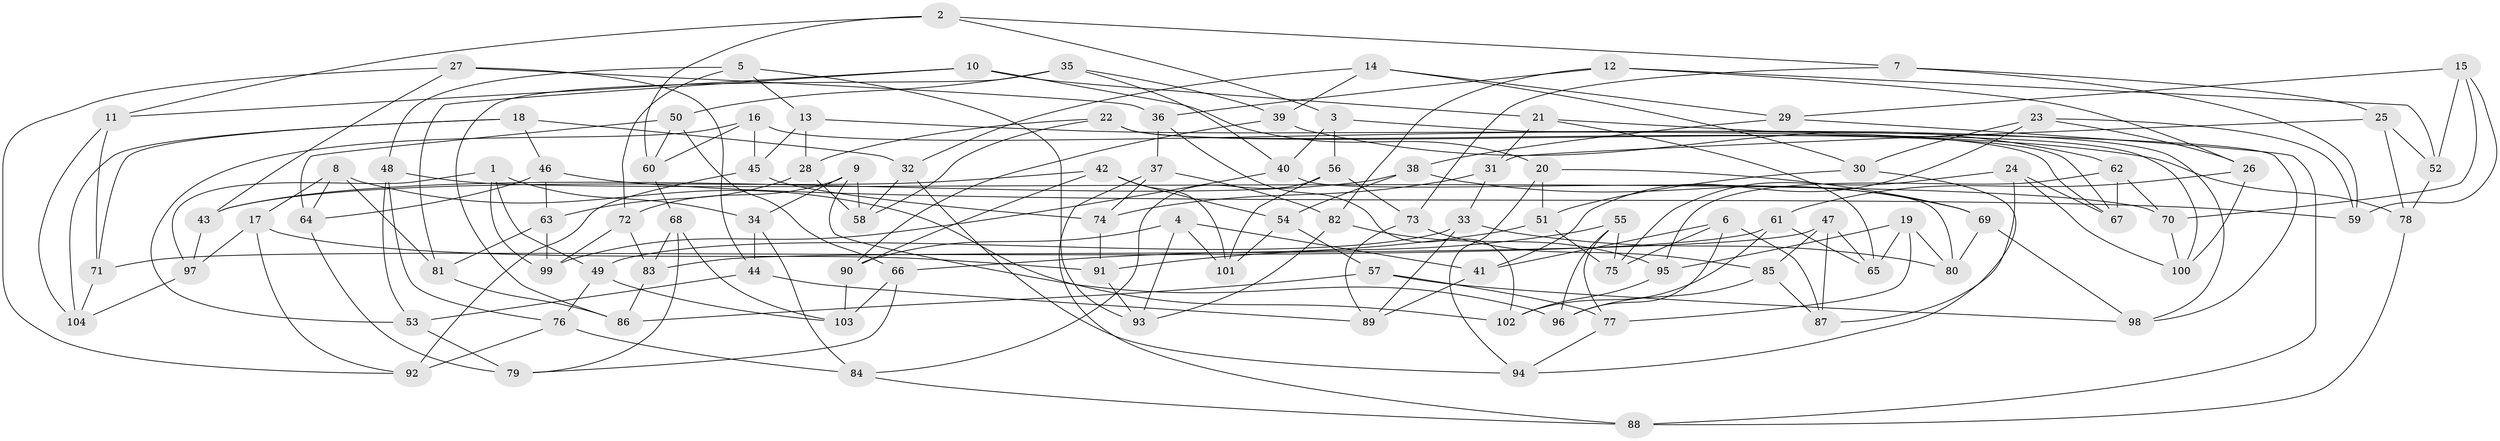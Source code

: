 // Generated by graph-tools (version 1.1) at 2025/26/03/09/25 03:26:57]
// undirected, 104 vertices, 208 edges
graph export_dot {
graph [start="1"]
  node [color=gray90,style=filled];
  1;
  2;
  3;
  4;
  5;
  6;
  7;
  8;
  9;
  10;
  11;
  12;
  13;
  14;
  15;
  16;
  17;
  18;
  19;
  20;
  21;
  22;
  23;
  24;
  25;
  26;
  27;
  28;
  29;
  30;
  31;
  32;
  33;
  34;
  35;
  36;
  37;
  38;
  39;
  40;
  41;
  42;
  43;
  44;
  45;
  46;
  47;
  48;
  49;
  50;
  51;
  52;
  53;
  54;
  55;
  56;
  57;
  58;
  59;
  60;
  61;
  62;
  63;
  64;
  65;
  66;
  67;
  68;
  69;
  70;
  71;
  72;
  73;
  74;
  75;
  76;
  77;
  78;
  79;
  80;
  81;
  82;
  83;
  84;
  85;
  86;
  87;
  88;
  89;
  90;
  91;
  92;
  93;
  94;
  95;
  96;
  97;
  98;
  99;
  100;
  101;
  102;
  103;
  104;
  1 -- 49;
  1 -- 99;
  1 -- 34;
  1 -- 97;
  2 -- 11;
  2 -- 7;
  2 -- 3;
  2 -- 60;
  3 -- 56;
  3 -- 98;
  3 -- 40;
  4 -- 93;
  4 -- 41;
  4 -- 101;
  4 -- 90;
  5 -- 13;
  5 -- 48;
  5 -- 93;
  5 -- 72;
  6 -- 87;
  6 -- 96;
  6 -- 75;
  6 -- 41;
  7 -- 73;
  7 -- 25;
  7 -- 59;
  8 -- 102;
  8 -- 17;
  8 -- 81;
  8 -- 64;
  9 -- 34;
  9 -- 72;
  9 -- 58;
  9 -- 96;
  10 -- 81;
  10 -- 21;
  10 -- 11;
  10 -- 20;
  11 -- 104;
  11 -- 71;
  12 -- 52;
  12 -- 36;
  12 -- 82;
  12 -- 26;
  13 -- 28;
  13 -- 45;
  13 -- 78;
  14 -- 39;
  14 -- 30;
  14 -- 32;
  14 -- 29;
  15 -- 59;
  15 -- 70;
  15 -- 52;
  15 -- 29;
  16 -- 60;
  16 -- 53;
  16 -- 45;
  16 -- 67;
  17 -- 91;
  17 -- 97;
  17 -- 92;
  18 -- 104;
  18 -- 46;
  18 -- 32;
  18 -- 71;
  19 -- 77;
  19 -- 65;
  19 -- 95;
  19 -- 80;
  20 -- 69;
  20 -- 51;
  20 -- 94;
  21 -- 98;
  21 -- 65;
  21 -- 31;
  22 -- 100;
  22 -- 67;
  22 -- 58;
  22 -- 28;
  23 -- 26;
  23 -- 59;
  23 -- 30;
  23 -- 41;
  24 -- 87;
  24 -- 100;
  24 -- 75;
  24 -- 67;
  25 -- 31;
  25 -- 52;
  25 -- 78;
  26 -- 61;
  26 -- 100;
  27 -- 43;
  27 -- 36;
  27 -- 92;
  27 -- 44;
  28 -- 58;
  28 -- 63;
  29 -- 88;
  29 -- 38;
  30 -- 51;
  30 -- 94;
  31 -- 33;
  31 -- 74;
  32 -- 94;
  32 -- 58;
  33 -- 80;
  33 -- 89;
  33 -- 49;
  34 -- 44;
  34 -- 84;
  35 -- 39;
  35 -- 50;
  35 -- 40;
  35 -- 86;
  36 -- 102;
  36 -- 37;
  37 -- 74;
  37 -- 88;
  37 -- 82;
  38 -- 43;
  38 -- 69;
  38 -- 54;
  39 -- 62;
  39 -- 90;
  40 -- 80;
  40 -- 99;
  41 -- 89;
  42 -- 43;
  42 -- 90;
  42 -- 101;
  42 -- 54;
  43 -- 97;
  44 -- 89;
  44 -- 53;
  45 -- 74;
  45 -- 92;
  46 -- 63;
  46 -- 59;
  46 -- 64;
  47 -- 85;
  47 -- 83;
  47 -- 87;
  47 -- 65;
  48 -- 70;
  48 -- 53;
  48 -- 76;
  49 -- 103;
  49 -- 76;
  50 -- 64;
  50 -- 66;
  50 -- 60;
  51 -- 66;
  51 -- 75;
  52 -- 78;
  53 -- 79;
  54 -- 101;
  54 -- 57;
  55 -- 91;
  55 -- 77;
  55 -- 75;
  55 -- 96;
  56 -- 84;
  56 -- 101;
  56 -- 73;
  57 -- 98;
  57 -- 86;
  57 -- 77;
  60 -- 68;
  61 -- 71;
  61 -- 102;
  61 -- 65;
  62 -- 70;
  62 -- 67;
  62 -- 95;
  63 -- 99;
  63 -- 81;
  64 -- 79;
  66 -- 79;
  66 -- 103;
  68 -- 103;
  68 -- 83;
  68 -- 79;
  69 -- 98;
  69 -- 80;
  70 -- 100;
  71 -- 104;
  72 -- 83;
  72 -- 99;
  73 -- 89;
  73 -- 85;
  74 -- 91;
  76 -- 92;
  76 -- 84;
  77 -- 94;
  78 -- 88;
  81 -- 86;
  82 -- 95;
  82 -- 93;
  83 -- 86;
  84 -- 88;
  85 -- 96;
  85 -- 87;
  90 -- 103;
  91 -- 93;
  95 -- 102;
  97 -- 104;
}
